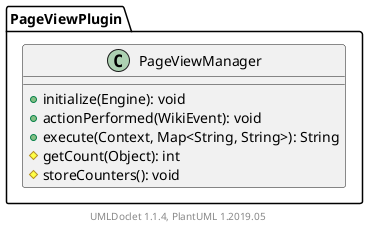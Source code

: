 @startuml

    class PageViewPlugin.PageViewManager [[PageViewPlugin.PageViewManager.html]] {
        +initialize(Engine): void
        +actionPerformed(WikiEvent): void
        +execute(Context, Map<String, String>): String
        #getCount(Object): int
        #storeCounters(): void
    }


    center footer UMLDoclet 1.1.4, PlantUML 1.2019.05
@enduml
